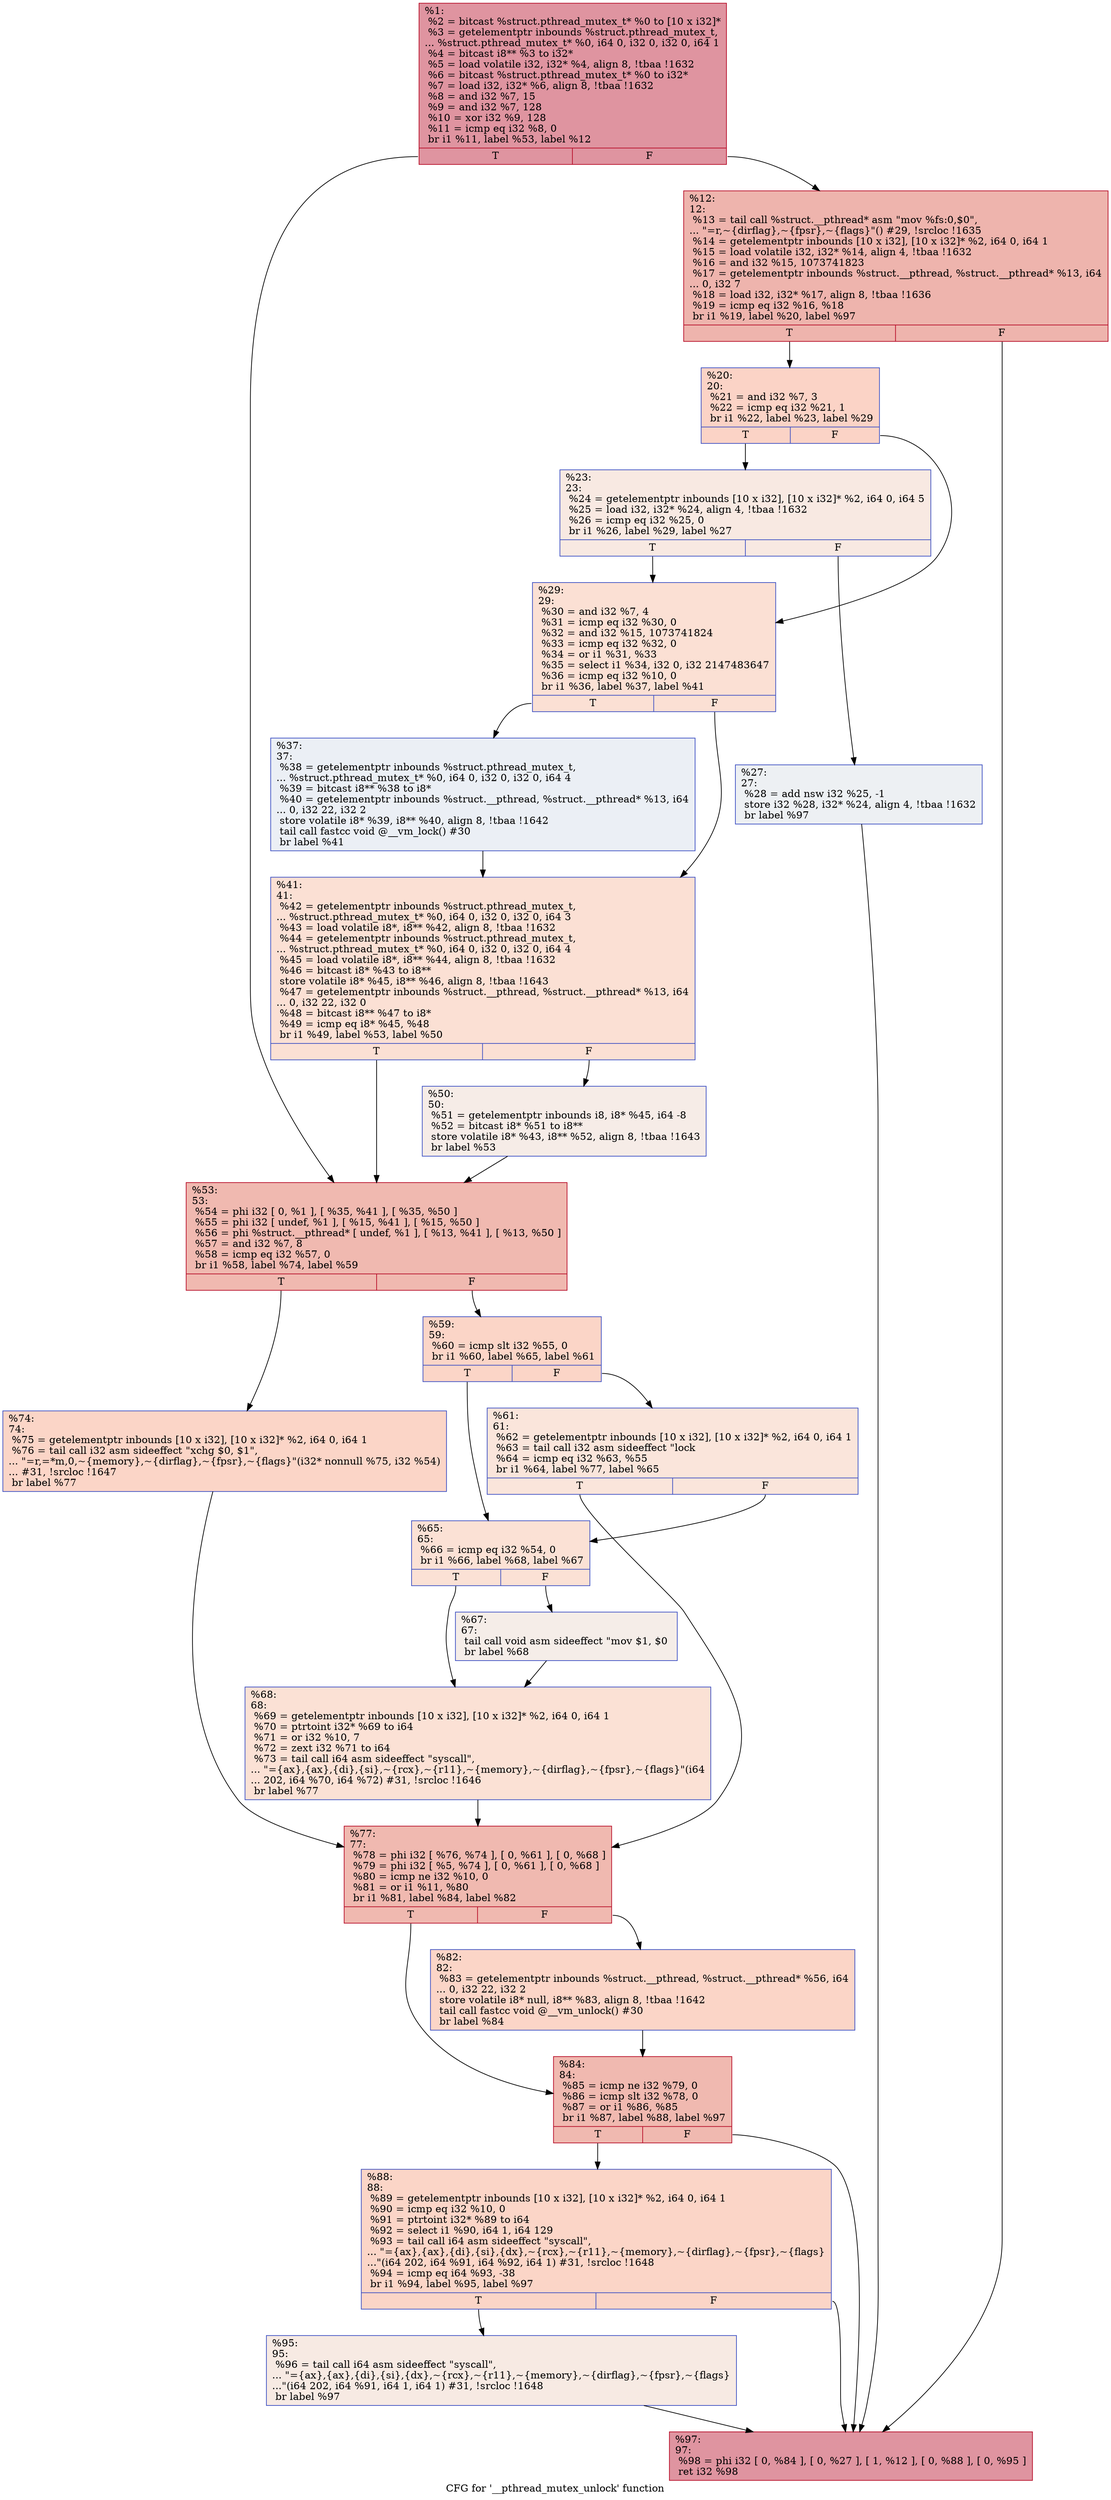 digraph "CFG for '__pthread_mutex_unlock' function" {
	label="CFG for '__pthread_mutex_unlock' function";

	Node0x14ed7e0 [shape=record,color="#b70d28ff", style=filled, fillcolor="#b70d2870",label="{%1:\l  %2 = bitcast %struct.pthread_mutex_t* %0 to [10 x i32]*\l  %3 = getelementptr inbounds %struct.pthread_mutex_t,\l... %struct.pthread_mutex_t* %0, i64 0, i32 0, i32 0, i64 1\l  %4 = bitcast i8** %3 to i32*\l  %5 = load volatile i32, i32* %4, align 8, !tbaa !1632\l  %6 = bitcast %struct.pthread_mutex_t* %0 to i32*\l  %7 = load i32, i32* %6, align 8, !tbaa !1632\l  %8 = and i32 %7, 15\l  %9 = and i32 %7, 128\l  %10 = xor i32 %9, 128\l  %11 = icmp eq i32 %8, 0\l  br i1 %11, label %53, label %12\l|{<s0>T|<s1>F}}"];
	Node0x14ed7e0:s0 -> Node0x14edb70;
	Node0x14ed7e0:s1 -> Node0x14ed8f0;
	Node0x14ed8f0 [shape=record,color="#b70d28ff", style=filled, fillcolor="#d8564670",label="{%12:\l12:                                               \l  %13 = tail call %struct.__pthread* asm \"mov %fs:0,$0\",\l... \"=r,~\{dirflag\},~\{fpsr\},~\{flags\}\"() #29, !srcloc !1635\l  %14 = getelementptr inbounds [10 x i32], [10 x i32]* %2, i64 0, i64 1\l  %15 = load volatile i32, i32* %14, align 4, !tbaa !1632\l  %16 = and i32 %15, 1073741823\l  %17 = getelementptr inbounds %struct.__pthread, %struct.__pthread* %13, i64\l... 0, i32 7\l  %18 = load i32, i32* %17, align 8, !tbaa !1636\l  %19 = icmp eq i32 %16, %18\l  br i1 %19, label %20, label %97\l|{<s0>T|<s1>F}}"];
	Node0x14ed8f0:s0 -> Node0x14ed940;
	Node0x14ed8f0:s1 -> Node0x14edf30;
	Node0x14ed940 [shape=record,color="#3d50c3ff", style=filled, fillcolor="#f59c7d70",label="{%20:\l20:                                               \l  %21 = and i32 %7, 3\l  %22 = icmp eq i32 %21, 1\l  br i1 %22, label %23, label %29\l|{<s0>T|<s1>F}}"];
	Node0x14ed940:s0 -> Node0x14ed990;
	Node0x14ed940:s1 -> Node0x14eda30;
	Node0x14ed990 [shape=record,color="#3d50c3ff", style=filled, fillcolor="#efcebd70",label="{%23:\l23:                                               \l  %24 = getelementptr inbounds [10 x i32], [10 x i32]* %2, i64 0, i64 5\l  %25 = load i32, i32* %24, align 4, !tbaa !1632\l  %26 = icmp eq i32 %25, 0\l  br i1 %26, label %29, label %27\l|{<s0>T|<s1>F}}"];
	Node0x14ed990:s0 -> Node0x14eda30;
	Node0x14ed990:s1 -> Node0x14ed9e0;
	Node0x14ed9e0 [shape=record,color="#3d50c3ff", style=filled, fillcolor="#d6dce470",label="{%27:\l27:                                               \l  %28 = add nsw i32 %25, -1\l  store i32 %28, i32* %24, align 4, !tbaa !1632\l  br label %97\l}"];
	Node0x14ed9e0 -> Node0x14edf30;
	Node0x14eda30 [shape=record,color="#3d50c3ff", style=filled, fillcolor="#f7b99e70",label="{%29:\l29:                                               \l  %30 = and i32 %7, 4\l  %31 = icmp eq i32 %30, 0\l  %32 = and i32 %15, 1073741824\l  %33 = icmp eq i32 %32, 0\l  %34 = or i1 %31, %33\l  %35 = select i1 %34, i32 0, i32 2147483647\l  %36 = icmp eq i32 %10, 0\l  br i1 %36, label %37, label %41\l|{<s0>T|<s1>F}}"];
	Node0x14eda30:s0 -> Node0x14eda80;
	Node0x14eda30:s1 -> Node0x14edad0;
	Node0x14eda80 [shape=record,color="#3d50c3ff", style=filled, fillcolor="#d1dae970",label="{%37:\l37:                                               \l  %38 = getelementptr inbounds %struct.pthread_mutex_t,\l... %struct.pthread_mutex_t* %0, i64 0, i32 0, i32 0, i64 4\l  %39 = bitcast i8** %38 to i8*\l  %40 = getelementptr inbounds %struct.__pthread, %struct.__pthread* %13, i64\l... 0, i32 22, i32 2\l  store volatile i8* %39, i8** %40, align 8, !tbaa !1642\l  tail call fastcc void @__vm_lock() #30\l  br label %41\l}"];
	Node0x14eda80 -> Node0x14edad0;
	Node0x14edad0 [shape=record,color="#3d50c3ff", style=filled, fillcolor="#f7b99e70",label="{%41:\l41:                                               \l  %42 = getelementptr inbounds %struct.pthread_mutex_t,\l... %struct.pthread_mutex_t* %0, i64 0, i32 0, i32 0, i64 3\l  %43 = load volatile i8*, i8** %42, align 8, !tbaa !1632\l  %44 = getelementptr inbounds %struct.pthread_mutex_t,\l... %struct.pthread_mutex_t* %0, i64 0, i32 0, i32 0, i64 4\l  %45 = load volatile i8*, i8** %44, align 8, !tbaa !1632\l  %46 = bitcast i8* %43 to i8**\l  store volatile i8* %45, i8** %46, align 8, !tbaa !1643\l  %47 = getelementptr inbounds %struct.__pthread, %struct.__pthread* %13, i64\l... 0, i32 22, i32 0\l  %48 = bitcast i8** %47 to i8*\l  %49 = icmp eq i8* %45, %48\l  br i1 %49, label %53, label %50\l|{<s0>T|<s1>F}}"];
	Node0x14edad0:s0 -> Node0x14edb70;
	Node0x14edad0:s1 -> Node0x14edb20;
	Node0x14edb20 [shape=record,color="#3d50c3ff", style=filled, fillcolor="#ead5c970",label="{%50:\l50:                                               \l  %51 = getelementptr inbounds i8, i8* %45, i64 -8\l  %52 = bitcast i8* %51 to i8**\l  store volatile i8* %43, i8** %52, align 8, !tbaa !1643\l  br label %53\l}"];
	Node0x14edb20 -> Node0x14edb70;
	Node0x14edb70 [shape=record,color="#b70d28ff", style=filled, fillcolor="#de614d70",label="{%53:\l53:                                               \l  %54 = phi i32 [ 0, %1 ], [ %35, %41 ], [ %35, %50 ]\l  %55 = phi i32 [ undef, %1 ], [ %15, %41 ], [ %15, %50 ]\l  %56 = phi %struct.__pthread* [ undef, %1 ], [ %13, %41 ], [ %13, %50 ]\l  %57 = and i32 %7, 8\l  %58 = icmp eq i32 %57, 0\l  br i1 %58, label %74, label %59\l|{<s0>T|<s1>F}}"];
	Node0x14edb70:s0 -> Node0x14edd50;
	Node0x14edb70:s1 -> Node0x14edbc0;
	Node0x14edbc0 [shape=record,color="#3d50c3ff", style=filled, fillcolor="#f5a08170",label="{%59:\l59:                                               \l  %60 = icmp slt i32 %55, 0\l  br i1 %60, label %65, label %61\l|{<s0>T|<s1>F}}"];
	Node0x14edbc0:s0 -> Node0x14edc60;
	Node0x14edbc0:s1 -> Node0x14edc10;
	Node0x14edc10 [shape=record,color="#3d50c3ff", style=filled, fillcolor="#f4c5ad70",label="{%61:\l61:                                               \l  %62 = getelementptr inbounds [10 x i32], [10 x i32]* %2, i64 0, i64 1\l  %63 = tail call i32 asm sideeffect \"lock \l  %64 = icmp eq i32 %63, %55\l  br i1 %64, label %77, label %65\l|{<s0>T|<s1>F}}"];
	Node0x14edc10:s0 -> Node0x14edda0;
	Node0x14edc10:s1 -> Node0x14edc60;
	Node0x14edc60 [shape=record,color="#3d50c3ff", style=filled, fillcolor="#f7bca170",label="{%65:\l65:                                               \l  %66 = icmp eq i32 %54, 0\l  br i1 %66, label %68, label %67\l|{<s0>T|<s1>F}}"];
	Node0x14edc60:s0 -> Node0x14edd00;
	Node0x14edc60:s1 -> Node0x14edcb0;
	Node0x14edcb0 [shape=record,color="#3d50c3ff", style=filled, fillcolor="#e8d6cc70",label="{%67:\l67:                                               \l  tail call void asm sideeffect \"mov $1, $0 \l  br label %68\l}"];
	Node0x14edcb0 -> Node0x14edd00;
	Node0x14edd00 [shape=record,color="#3d50c3ff", style=filled, fillcolor="#f7bca170",label="{%68:\l68:                                               \l  %69 = getelementptr inbounds [10 x i32], [10 x i32]* %2, i64 0, i64 1\l  %70 = ptrtoint i32* %69 to i64\l  %71 = or i32 %10, 7\l  %72 = zext i32 %71 to i64\l  %73 = tail call i64 asm sideeffect \"syscall\",\l... \"=\{ax\},\{ax\},\{di\},\{si\},~\{rcx\},~\{r11\},~\{memory\},~\{dirflag\},~\{fpsr\},~\{flags\}\"(i64\l... 202, i64 %70, i64 %72) #31, !srcloc !1646\l  br label %77\l}"];
	Node0x14edd00 -> Node0x14edda0;
	Node0x14edd50 [shape=record,color="#3d50c3ff", style=filled, fillcolor="#f5a08170",label="{%74:\l74:                                               \l  %75 = getelementptr inbounds [10 x i32], [10 x i32]* %2, i64 0, i64 1\l  %76 = tail call i32 asm sideeffect \"xchg $0, $1\",\l... \"=r,=*m,0,~\{memory\},~\{dirflag\},~\{fpsr\},~\{flags\}\"(i32* nonnull %75, i32 %54)\l... #31, !srcloc !1647\l  br label %77\l}"];
	Node0x14edd50 -> Node0x14edda0;
	Node0x14edda0 [shape=record,color="#b70d28ff", style=filled, fillcolor="#de614d70",label="{%77:\l77:                                               \l  %78 = phi i32 [ %76, %74 ], [ 0, %61 ], [ 0, %68 ]\l  %79 = phi i32 [ %5, %74 ], [ 0, %61 ], [ 0, %68 ]\l  %80 = icmp ne i32 %10, 0\l  %81 = or i1 %11, %80\l  br i1 %81, label %84, label %82\l|{<s0>T|<s1>F}}"];
	Node0x14edda0:s0 -> Node0x14ede40;
	Node0x14edda0:s1 -> Node0x14eddf0;
	Node0x14eddf0 [shape=record,color="#3d50c3ff", style=filled, fillcolor="#f5a08170",label="{%82:\l82:                                               \l  %83 = getelementptr inbounds %struct.__pthread, %struct.__pthread* %56, i64\l... 0, i32 22, i32 2\l  store volatile i8* null, i8** %83, align 8, !tbaa !1642\l  tail call fastcc void @__vm_unlock() #30\l  br label %84\l}"];
	Node0x14eddf0 -> Node0x14ede40;
	Node0x14ede40 [shape=record,color="#b70d28ff", style=filled, fillcolor="#de614d70",label="{%84:\l84:                                               \l  %85 = icmp ne i32 %79, 0\l  %86 = icmp slt i32 %78, 0\l  %87 = or i1 %86, %85\l  br i1 %87, label %88, label %97\l|{<s0>T|<s1>F}}"];
	Node0x14ede40:s0 -> Node0x14ede90;
	Node0x14ede40:s1 -> Node0x14edf30;
	Node0x14ede90 [shape=record,color="#3d50c3ff", style=filled, fillcolor="#f5a08170",label="{%88:\l88:                                               \l  %89 = getelementptr inbounds [10 x i32], [10 x i32]* %2, i64 0, i64 1\l  %90 = icmp eq i32 %10, 0\l  %91 = ptrtoint i32* %89 to i64\l  %92 = select i1 %90, i64 1, i64 129\l  %93 = tail call i64 asm sideeffect \"syscall\",\l... \"=\{ax\},\{ax\},\{di\},\{si\},\{dx\},~\{rcx\},~\{r11\},~\{memory\},~\{dirflag\},~\{fpsr\},~\{flags\}\l...\"(i64 202, i64 %91, i64 %92, i64 1) #31, !srcloc !1648\l  %94 = icmp eq i64 %93, -38\l  br i1 %94, label %95, label %97\l|{<s0>T|<s1>F}}"];
	Node0x14ede90:s0 -> Node0x14edee0;
	Node0x14ede90:s1 -> Node0x14edf30;
	Node0x14edee0 [shape=record,color="#3d50c3ff", style=filled, fillcolor="#eed0c070",label="{%95:\l95:                                               \l  %96 = tail call i64 asm sideeffect \"syscall\",\l... \"=\{ax\},\{ax\},\{di\},\{si\},\{dx\},~\{rcx\},~\{r11\},~\{memory\},~\{dirflag\},~\{fpsr\},~\{flags\}\l...\"(i64 202, i64 %91, i64 1, i64 1) #31, !srcloc !1648\l  br label %97\l}"];
	Node0x14edee0 -> Node0x14edf30;
	Node0x14edf30 [shape=record,color="#b70d28ff", style=filled, fillcolor="#b70d2870",label="{%97:\l97:                                               \l  %98 = phi i32 [ 0, %84 ], [ 0, %27 ], [ 1, %12 ], [ 0, %88 ], [ 0, %95 ]\l  ret i32 %98\l}"];
}
